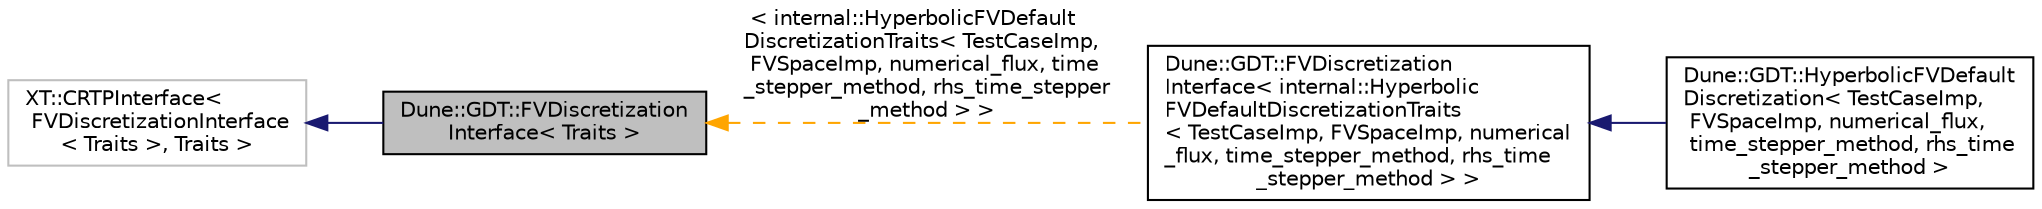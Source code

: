 digraph "Dune::GDT::FVDiscretizationInterface&lt; Traits &gt;"
{
  edge [fontname="Helvetica",fontsize="10",labelfontname="Helvetica",labelfontsize="10"];
  node [fontname="Helvetica",fontsize="10",shape=record];
  rankdir="LR";
  Node1 [label="Dune::GDT::FVDiscretization\lInterface\< Traits \>",height=0.2,width=0.4,color="black", fillcolor="grey75", style="filled", fontcolor="black"];
  Node2 -> Node1 [dir="back",color="midnightblue",fontsize="10",style="solid",fontname="Helvetica"];
  Node2 [label="XT::CRTPInterface\<\l FVDiscretizationInterface\l\< Traits \>, Traits \>",height=0.2,width=0.4,color="grey75", fillcolor="white", style="filled"];
  Node1 -> Node3 [dir="back",color="orange",fontsize="10",style="dashed",label=" \< internal::HyperbolicFVDefault\lDiscretizationTraits\< TestCaseImp,\l FVSpaceImp, numerical_flux, time\l_stepper_method, rhs_time_stepper\l_method \> \>" ,fontname="Helvetica"];
  Node3 [label="Dune::GDT::FVDiscretization\lInterface\< internal::Hyperbolic\lFVDefaultDiscretizationTraits\l\< TestCaseImp, FVSpaceImp, numerical\l_flux, time_stepper_method, rhs_time\l_stepper_method \> \>",height=0.2,width=0.4,color="black", fillcolor="white", style="filled",URL="$a00126.html"];
  Node3 -> Node4 [dir="back",color="midnightblue",fontsize="10",style="solid",fontname="Helvetica"];
  Node4 [label="Dune::GDT::HyperbolicFVDefault\lDiscretization\< TestCaseImp,\l FVSpaceImp, numerical_flux,\l time_stepper_method, rhs_time\l_stepper_method \>",height=0.2,width=0.4,color="black", fillcolor="white", style="filled",URL="$a00150.html"];
}
